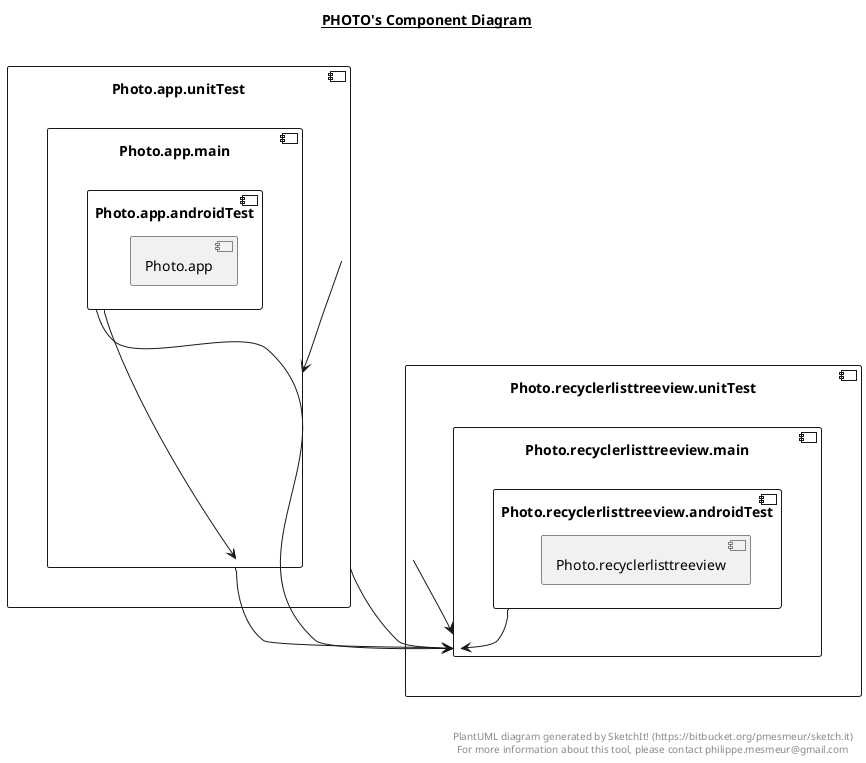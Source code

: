 @startuml

title __PHOTO's Component Diagram__\n

  component "Photo.app.unitTest" {
        [Photo.app.main]
    component "Photo.app.main" {
          [Photo.app.androidTest]
      component "Photo.app.androidTest" {
            [Photo.app]
      }


    }


  }


  component "Photo.recyclerlisttreeview.unitTest" {
        [Photo.recyclerlisttreeview.main]
    component "Photo.recyclerlisttreeview.main" {
          [Photo.recyclerlisttreeview.androidTest]
      component "Photo.recyclerlisttreeview.androidTest" {
            [Photo.recyclerlisttreeview]
      }


    }


  }


  [Photo.app.androidTest] --> [Photo.app.main]
  [Photo.app.androidTest] --> [Photo.recyclerlisttreeview.main]
  [Photo.app.main] --> [Photo.recyclerlisttreeview.main]
  [Photo.app.unitTest] --> [Photo.app.main]
  [Photo.app.unitTest] --> [Photo.recyclerlisttreeview.main]
  [Photo.recyclerlisttreeview.androidTest] --> [Photo.recyclerlisttreeview.main]
  [Photo.recyclerlisttreeview.unitTest] --> [Photo.recyclerlisttreeview.main]


right footer


PlantUML diagram generated by SketchIt! (https://bitbucket.org/pmesmeur/sketch.it)
For more information about this tool, please contact philippe.mesmeur@gmail.com
endfooter

@enduml
